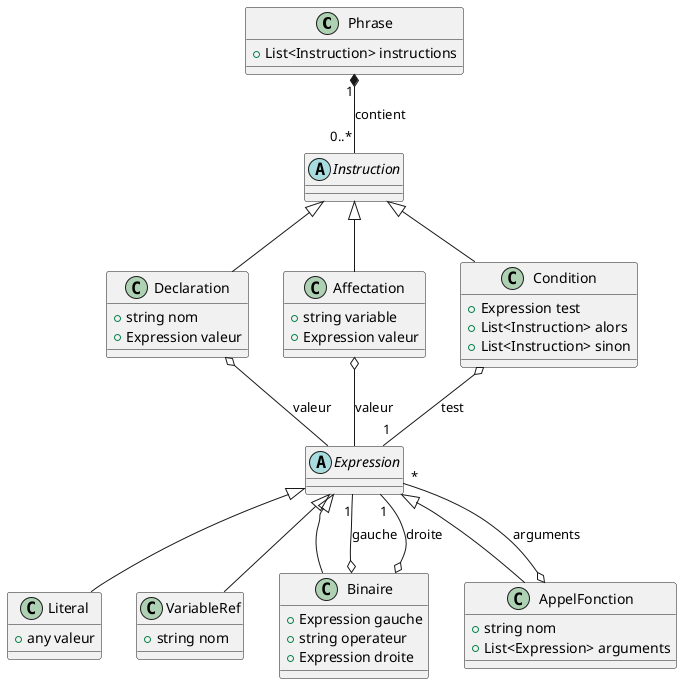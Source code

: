 @startuml

' Représente une phrase complète
class Phrase {
  +List<Instruction> instructions
}

' Instruction générique
abstract class Instruction

' Deux types d'instructions
class Declaration {
  +string nom
  +Expression valeur
}
class Affectation {
  +string variable
  +Expression valeur
}
class Condition {
  +Expression test
  +List<Instruction> alors
  +List<Instruction> sinon
}

' Expression générique
abstract class Expression

' Différents types d'expressions
class Literal {
  +any valeur
}
class VariableRef {
  +string nom
}
class Binaire {
  +Expression gauche
  +string operateur
  +Expression droite
}
class AppelFonction {
  +string nom
  +List<Expression> arguments
}

' Héritage
Instruction <|-- Declaration
Instruction <|-- Affectation
Instruction <|-- Condition

Expression <|-- Literal
Expression <|-- VariableRef
Expression <|-- Binaire
Expression <|-- AppelFonction

Phrase "1" *-- "0..*" Instruction : contient
Condition o-- "1" Expression : test
Binaire o-- "1" Expression : gauche
Binaire o-- "1" Expression : droite
Declaration o-- Expression : valeur
Affectation o-- Expression : valeur
AppelFonction o-- "*" Expression : arguments

@enduml
